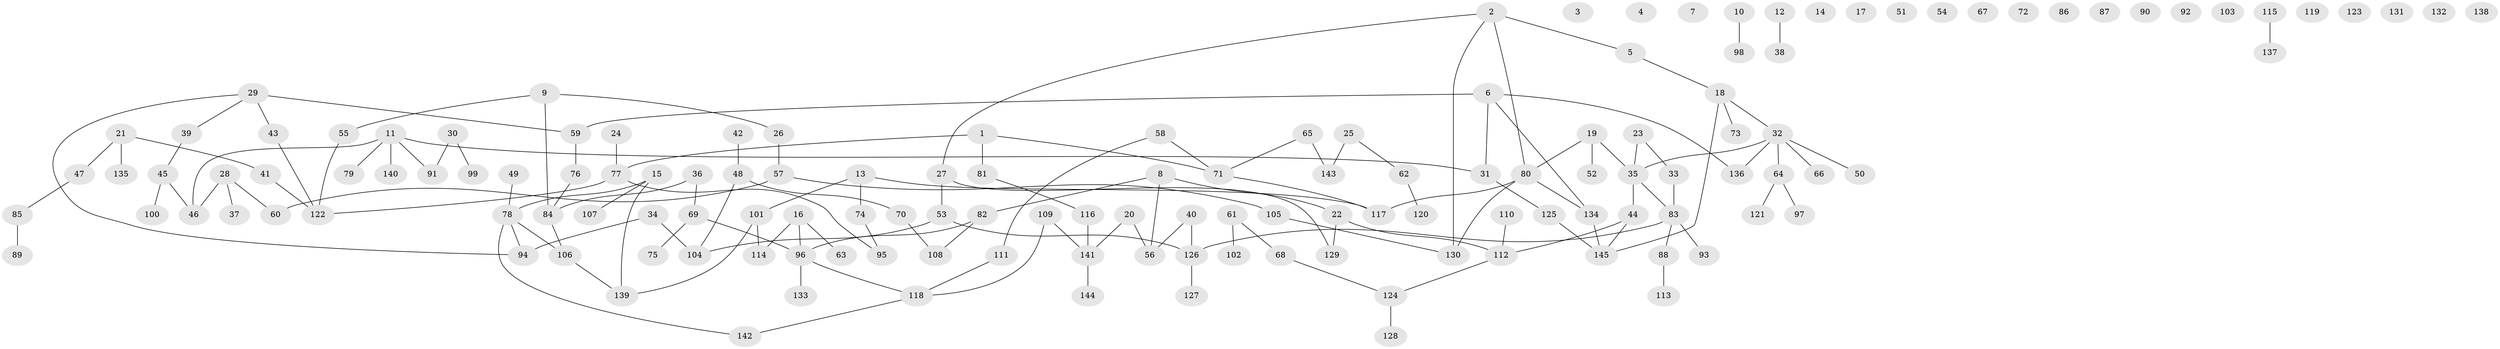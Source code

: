 // Generated by graph-tools (version 1.1) at 2025/38/03/09/25 04:38:49]
// undirected, 145 vertices, 149 edges
graph export_dot {
graph [start="1"]
  node [color=gray90,style=filled];
  1;
  2;
  3;
  4;
  5;
  6;
  7;
  8;
  9;
  10;
  11;
  12;
  13;
  14;
  15;
  16;
  17;
  18;
  19;
  20;
  21;
  22;
  23;
  24;
  25;
  26;
  27;
  28;
  29;
  30;
  31;
  32;
  33;
  34;
  35;
  36;
  37;
  38;
  39;
  40;
  41;
  42;
  43;
  44;
  45;
  46;
  47;
  48;
  49;
  50;
  51;
  52;
  53;
  54;
  55;
  56;
  57;
  58;
  59;
  60;
  61;
  62;
  63;
  64;
  65;
  66;
  67;
  68;
  69;
  70;
  71;
  72;
  73;
  74;
  75;
  76;
  77;
  78;
  79;
  80;
  81;
  82;
  83;
  84;
  85;
  86;
  87;
  88;
  89;
  90;
  91;
  92;
  93;
  94;
  95;
  96;
  97;
  98;
  99;
  100;
  101;
  102;
  103;
  104;
  105;
  106;
  107;
  108;
  109;
  110;
  111;
  112;
  113;
  114;
  115;
  116;
  117;
  118;
  119;
  120;
  121;
  122;
  123;
  124;
  125;
  126;
  127;
  128;
  129;
  130;
  131;
  132;
  133;
  134;
  135;
  136;
  137;
  138;
  139;
  140;
  141;
  142;
  143;
  144;
  145;
  1 -- 71;
  1 -- 77;
  1 -- 81;
  2 -- 5;
  2 -- 27;
  2 -- 80;
  2 -- 130;
  5 -- 18;
  6 -- 31;
  6 -- 59;
  6 -- 134;
  6 -- 136;
  8 -- 22;
  8 -- 56;
  8 -- 82;
  9 -- 26;
  9 -- 55;
  9 -- 84;
  10 -- 98;
  11 -- 31;
  11 -- 46;
  11 -- 79;
  11 -- 91;
  11 -- 140;
  12 -- 38;
  13 -- 74;
  13 -- 101;
  13 -- 117;
  15 -- 78;
  15 -- 107;
  15 -- 139;
  16 -- 63;
  16 -- 96;
  16 -- 114;
  18 -- 32;
  18 -- 73;
  18 -- 145;
  19 -- 35;
  19 -- 52;
  19 -- 80;
  20 -- 56;
  20 -- 141;
  21 -- 41;
  21 -- 47;
  21 -- 135;
  22 -- 112;
  22 -- 129;
  23 -- 33;
  23 -- 35;
  24 -- 77;
  25 -- 62;
  25 -- 143;
  26 -- 57;
  27 -- 53;
  27 -- 129;
  28 -- 37;
  28 -- 46;
  28 -- 60;
  29 -- 39;
  29 -- 43;
  29 -- 59;
  29 -- 94;
  30 -- 91;
  30 -- 99;
  31 -- 125;
  32 -- 35;
  32 -- 50;
  32 -- 64;
  32 -- 66;
  32 -- 136;
  33 -- 83;
  34 -- 94;
  34 -- 104;
  35 -- 44;
  35 -- 83;
  36 -- 69;
  36 -- 84;
  39 -- 45;
  40 -- 56;
  40 -- 126;
  41 -- 122;
  42 -- 48;
  43 -- 122;
  44 -- 112;
  44 -- 145;
  45 -- 46;
  45 -- 100;
  47 -- 85;
  48 -- 70;
  48 -- 104;
  49 -- 78;
  53 -- 104;
  53 -- 126;
  55 -- 122;
  57 -- 60;
  57 -- 105;
  58 -- 71;
  58 -- 111;
  59 -- 76;
  61 -- 68;
  61 -- 102;
  62 -- 120;
  64 -- 97;
  64 -- 121;
  65 -- 71;
  65 -- 143;
  68 -- 124;
  69 -- 75;
  69 -- 96;
  70 -- 108;
  71 -- 117;
  74 -- 95;
  76 -- 84;
  77 -- 95;
  77 -- 122;
  78 -- 94;
  78 -- 106;
  78 -- 142;
  80 -- 117;
  80 -- 130;
  80 -- 134;
  81 -- 116;
  82 -- 96;
  82 -- 108;
  83 -- 88;
  83 -- 93;
  83 -- 126;
  84 -- 106;
  85 -- 89;
  88 -- 113;
  96 -- 118;
  96 -- 133;
  101 -- 114;
  101 -- 139;
  105 -- 130;
  106 -- 139;
  109 -- 118;
  109 -- 141;
  110 -- 112;
  111 -- 118;
  112 -- 124;
  115 -- 137;
  116 -- 141;
  118 -- 142;
  124 -- 128;
  125 -- 145;
  126 -- 127;
  134 -- 145;
  141 -- 144;
}
